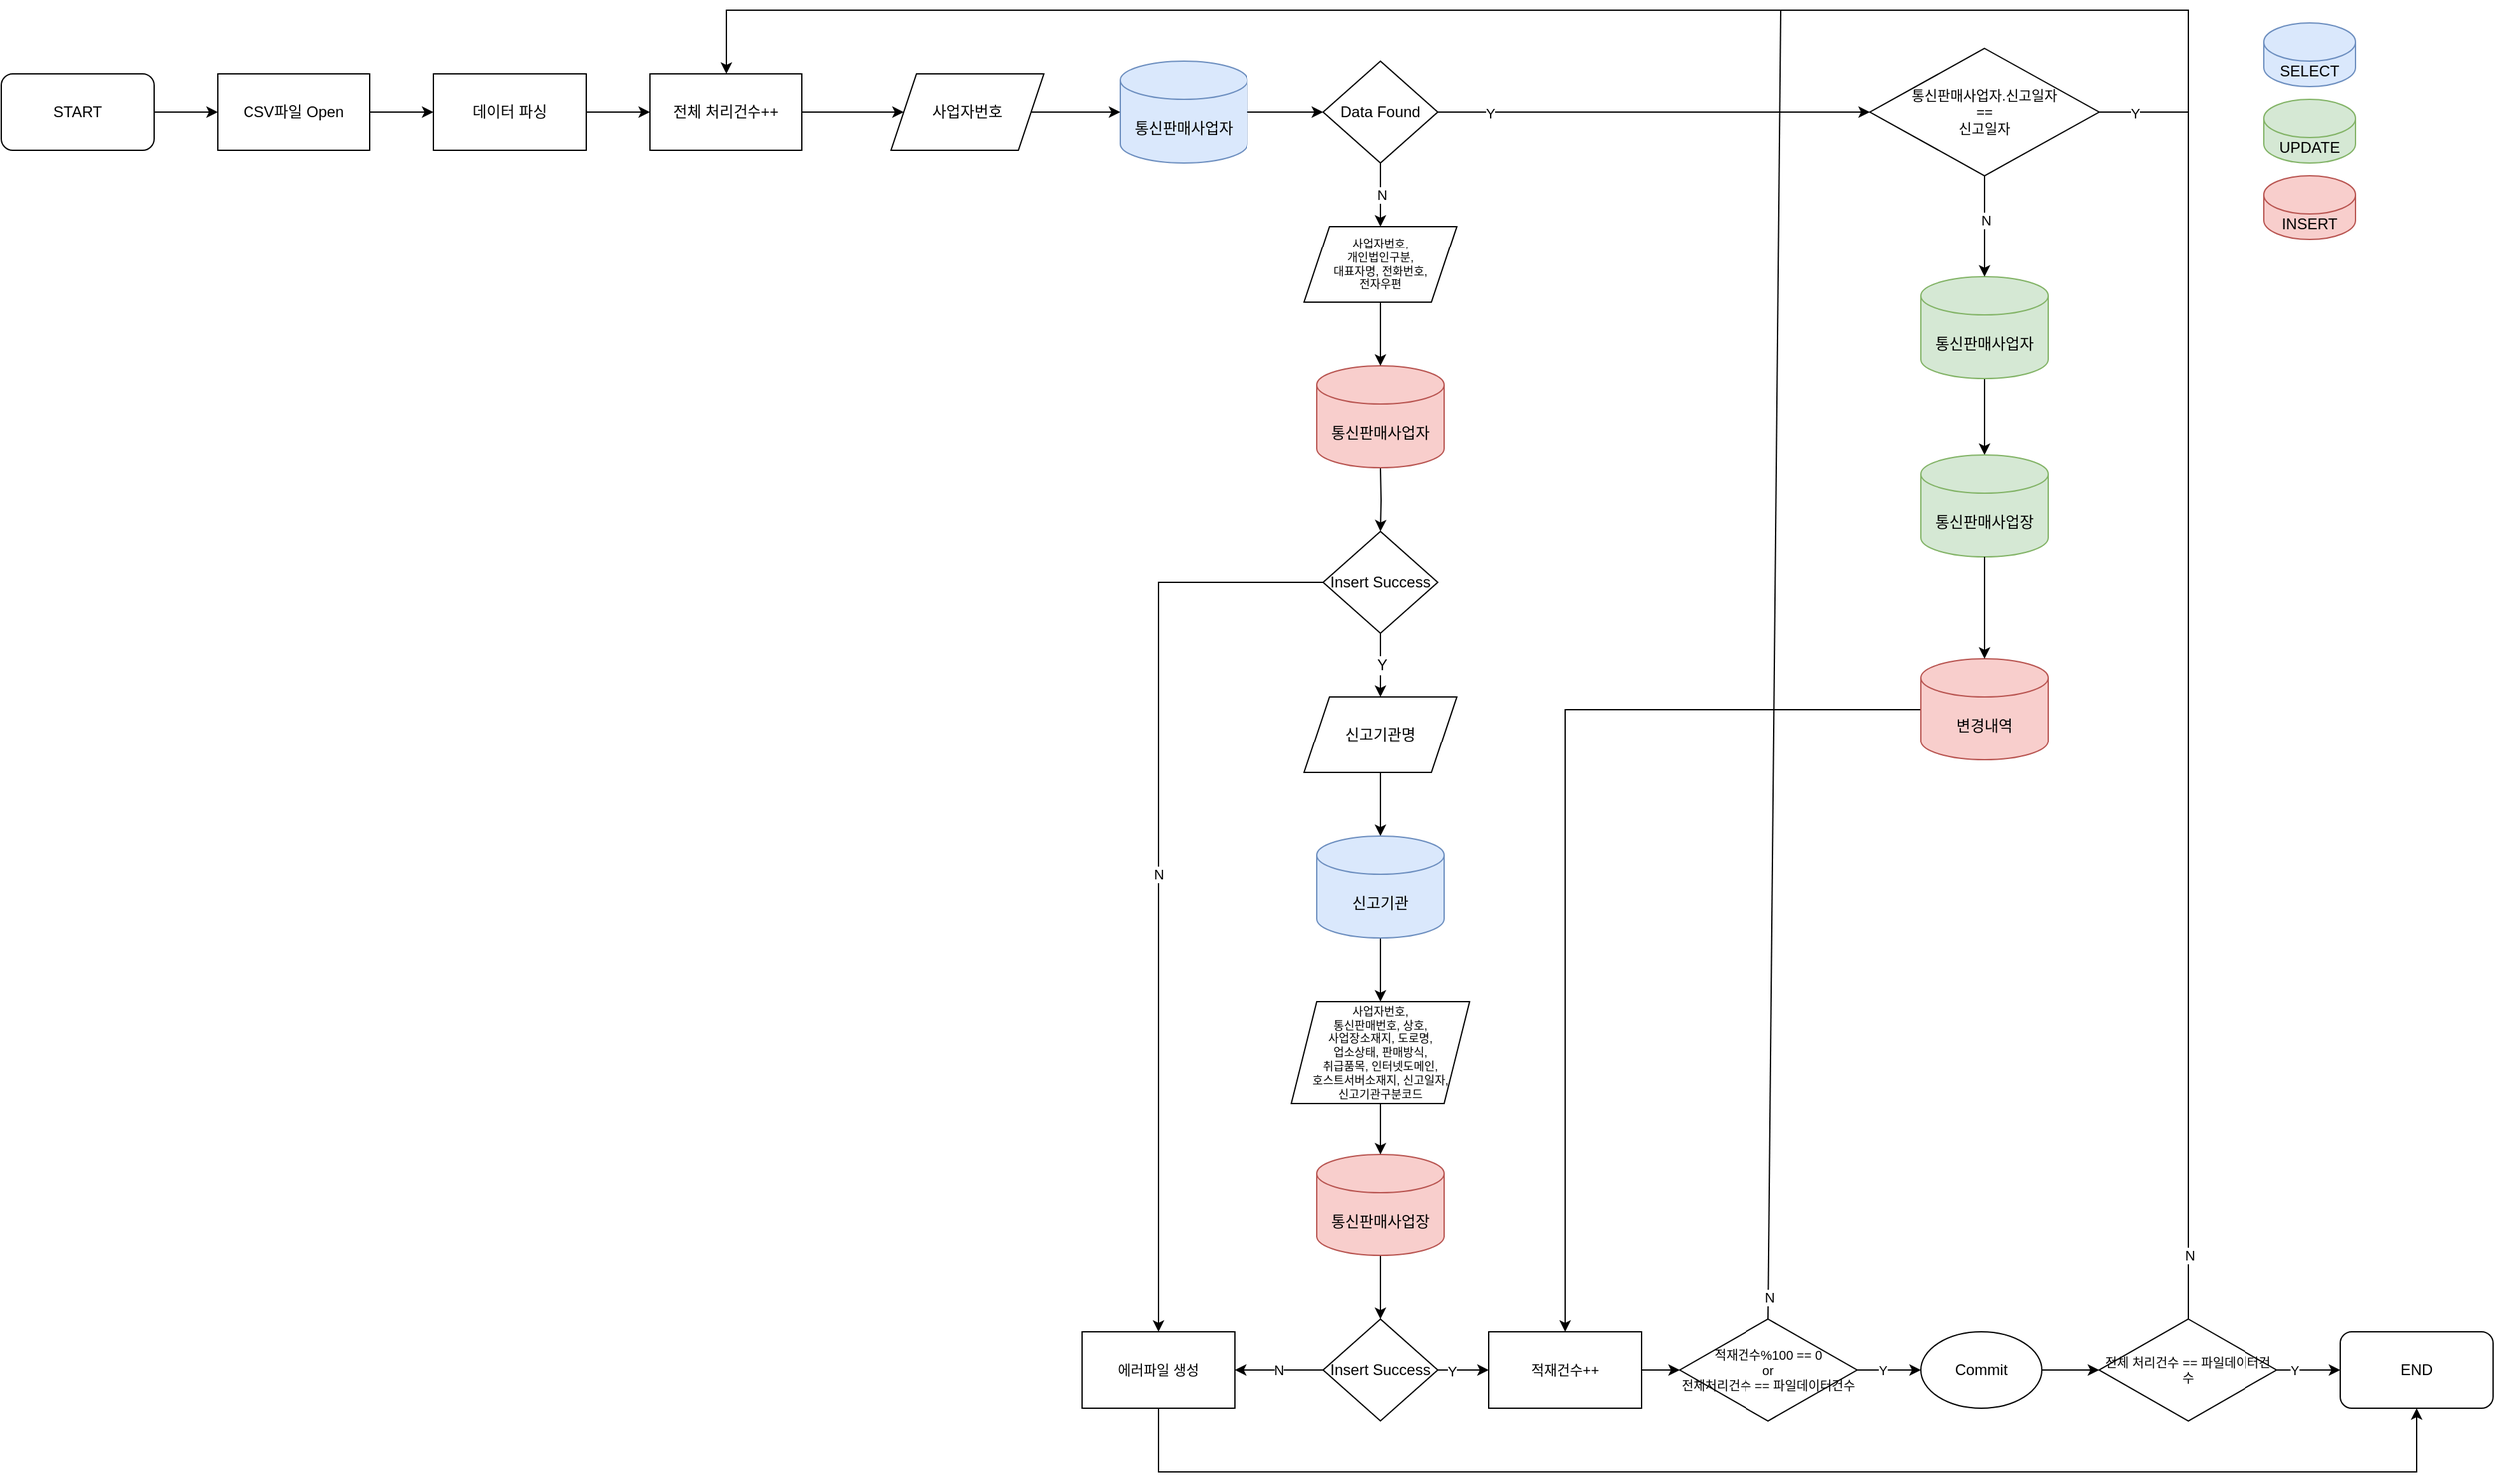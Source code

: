 <mxfile version="14.3.2" type="github">
  <diagram id="6a731a19-8d31-9384-78a2-239565b7b9f0" name="Page-1">
    <mxGraphModel dx="1261" dy="752" grid="1" gridSize="10" guides="1" tooltips="1" connect="1" arrows="1" fold="1" page="1" pageScale="1" pageWidth="2336" pageHeight="1654" background="none" math="0" shadow="0">
      <root>
        <mxCell id="0" />
        <mxCell id="1" parent="0" />
        <mxCell id="3wPFejk1XR7l_yjAUoGq-90" value="" style="edgeStyle=orthogonalEdgeStyle;rounded=0;orthogonalLoop=1;jettySize=auto;html=1;fontSize=12;" edge="1" parent="1" source="3wPFejk1XR7l_yjAUoGq-55" target="3wPFejk1XR7l_yjAUoGq-57">
          <mxGeometry relative="1" as="geometry" />
        </mxCell>
        <mxCell id="3wPFejk1XR7l_yjAUoGq-55" value="START" style="rounded=1;whiteSpace=wrap;html=1;" vertex="1" parent="1">
          <mxGeometry x="90" y="220" width="120" height="60" as="geometry" />
        </mxCell>
        <mxCell id="3wPFejk1XR7l_yjAUoGq-108" value="" style="edgeStyle=orthogonalEdgeStyle;rounded=0;orthogonalLoop=1;jettySize=auto;html=1;fontSize=10;" edge="1" parent="1" source="3wPFejk1XR7l_yjAUoGq-57" target="3wPFejk1XR7l_yjAUoGq-59">
          <mxGeometry relative="1" as="geometry" />
        </mxCell>
        <mxCell id="3wPFejk1XR7l_yjAUoGq-57" value="CSV파일 Open" style="rounded=0;whiteSpace=wrap;html=1;" vertex="1" parent="1">
          <mxGeometry x="260" y="220" width="120" height="60" as="geometry" />
        </mxCell>
        <mxCell id="3wPFejk1XR7l_yjAUoGq-109" value="" style="edgeStyle=orthogonalEdgeStyle;rounded=0;orthogonalLoop=1;jettySize=auto;html=1;fontSize=10;" edge="1" parent="1" source="3wPFejk1XR7l_yjAUoGq-59" target="3wPFejk1XR7l_yjAUoGq-107">
          <mxGeometry relative="1" as="geometry" />
        </mxCell>
        <mxCell id="3wPFejk1XR7l_yjAUoGq-59" value="데이터 파싱" style="rounded=0;whiteSpace=wrap;html=1;" vertex="1" parent="1">
          <mxGeometry x="430" y="220" width="120" height="60" as="geometry" />
        </mxCell>
        <mxCell id="3wPFejk1XR7l_yjAUoGq-71" value="" style="edgeStyle=orthogonalEdgeStyle;rounded=0;orthogonalLoop=1;jettySize=auto;html=1;" edge="1" parent="1" source="3wPFejk1XR7l_yjAUoGq-61" target="3wPFejk1XR7l_yjAUoGq-70">
          <mxGeometry relative="1" as="geometry" />
        </mxCell>
        <mxCell id="3wPFejk1XR7l_yjAUoGq-61" value="통신판매사업자" style="shape=cylinder3;whiteSpace=wrap;html=1;boundedLbl=1;backgroundOutline=1;size=15;fillColor=#dae8fc;strokeColor=#6c8ebf;" vertex="1" parent="1">
          <mxGeometry x="970" y="210" width="100" height="80" as="geometry" />
        </mxCell>
        <mxCell id="3wPFejk1XR7l_yjAUoGq-69" value="" style="edgeStyle=orthogonalEdgeStyle;rounded=0;orthogonalLoop=1;jettySize=auto;html=1;entryX=0;entryY=0.5;entryDx=0;entryDy=0;entryPerimeter=0;" edge="1" parent="1" source="3wPFejk1XR7l_yjAUoGq-67" target="3wPFejk1XR7l_yjAUoGq-61">
          <mxGeometry relative="1" as="geometry" />
        </mxCell>
        <mxCell id="3wPFejk1XR7l_yjAUoGq-67" value="사업자번호" style="shape=parallelogram;perimeter=parallelogramPerimeter;whiteSpace=wrap;html=1;fixedSize=1;" vertex="1" parent="1">
          <mxGeometry x="790" y="220" width="120" height="60" as="geometry" />
        </mxCell>
        <mxCell id="3wPFejk1XR7l_yjAUoGq-83" value="N" style="edgeStyle=orthogonalEdgeStyle;rounded=0;orthogonalLoop=1;jettySize=auto;html=1;" edge="1" parent="1" source="3wPFejk1XR7l_yjAUoGq-70">
          <mxGeometry relative="1" as="geometry">
            <mxPoint x="1175" y="340" as="targetPoint" />
          </mxGeometry>
        </mxCell>
        <mxCell id="3wPFejk1XR7l_yjAUoGq-112" value="" style="edgeStyle=orthogonalEdgeStyle;rounded=0;orthogonalLoop=1;jettySize=auto;html=1;fontSize=11;entryX=0;entryY=0.5;entryDx=0;entryDy=0;" edge="1" parent="1" source="3wPFejk1XR7l_yjAUoGq-70" target="3wPFejk1XR7l_yjAUoGq-149">
          <mxGeometry relative="1" as="geometry">
            <mxPoint x="1390" y="250" as="targetPoint" />
          </mxGeometry>
        </mxCell>
        <mxCell id="3wPFejk1XR7l_yjAUoGq-138" value="Y" style="edgeLabel;html=1;align=center;verticalAlign=middle;resizable=0;points=[];fontSize=11;" vertex="1" connectable="0" parent="3wPFejk1XR7l_yjAUoGq-112">
          <mxGeometry x="-0.758" y="-1" relative="1" as="geometry">
            <mxPoint as="offset" />
          </mxGeometry>
        </mxCell>
        <mxCell id="3wPFejk1XR7l_yjAUoGq-70" value="Data Found" style="rhombus;whiteSpace=wrap;html=1;" vertex="1" parent="1">
          <mxGeometry x="1130" y="210" width="90" height="80" as="geometry" />
        </mxCell>
        <mxCell id="3wPFejk1XR7l_yjAUoGq-80" value="" style="edgeStyle=orthogonalEdgeStyle;rounded=0;orthogonalLoop=1;jettySize=auto;html=1;" edge="1" parent="1" target="3wPFejk1XR7l_yjAUoGq-79">
          <mxGeometry relative="1" as="geometry">
            <mxPoint x="1175" y="530" as="sourcePoint" />
          </mxGeometry>
        </mxCell>
        <mxCell id="3wPFejk1XR7l_yjAUoGq-93" value="Y" style="edgeStyle=orthogonalEdgeStyle;rounded=0;orthogonalLoop=1;jettySize=auto;html=1;fontSize=12;" edge="1" parent="1" source="3wPFejk1XR7l_yjAUoGq-79">
          <mxGeometry relative="1" as="geometry">
            <mxPoint x="1175" y="710" as="targetPoint" />
          </mxGeometry>
        </mxCell>
        <mxCell id="3wPFejk1XR7l_yjAUoGq-79" value="Insert Success" style="rhombus;whiteSpace=wrap;html=1;" vertex="1" parent="1">
          <mxGeometry x="1130" y="580" width="90" height="80" as="geometry" />
        </mxCell>
        <mxCell id="3wPFejk1XR7l_yjAUoGq-97" value="" style="edgeStyle=orthogonalEdgeStyle;rounded=0;orthogonalLoop=1;jettySize=auto;html=1;fontSize=12;" edge="1" parent="1" source="3wPFejk1XR7l_yjAUoGq-91" target="3wPFejk1XR7l_yjAUoGq-96">
          <mxGeometry relative="1" as="geometry" />
        </mxCell>
        <mxCell id="3wPFejk1XR7l_yjAUoGq-91" value="통신판매사업장" style="shape=cylinder3;whiteSpace=wrap;html=1;boundedLbl=1;backgroundOutline=1;size=15;fillColor=#f8cecc;strokeColor=#b85450;" vertex="1" parent="1">
          <mxGeometry x="1125" y="1070" width="100" height="80" as="geometry" />
        </mxCell>
        <mxCell id="3wPFejk1XR7l_yjAUoGq-94" value="" style="edgeStyle=orthogonalEdgeStyle;rounded=0;orthogonalLoop=1;jettySize=auto;html=1;fontSize=12;" edge="1" parent="1" source="3wPFejk1XR7l_yjAUoGq-92" target="3wPFejk1XR7l_yjAUoGq-91">
          <mxGeometry relative="1" as="geometry" />
        </mxCell>
        <mxCell id="3wPFejk1XR7l_yjAUoGq-92" value="&lt;font style=&quot;font-size: 9px&quot;&gt;사업자번호, &lt;br&gt;통신판매번호, 상호,&lt;br&gt;사업장소재지, 도로명,&lt;br&gt;업소상태, 판매방식,&lt;br&gt;취급품목, 인터넷도메인,&lt;br&gt;호스트서버소재지, 신고일자,&lt;br&gt;신고기관구분코드&lt;br&gt;&lt;/font&gt;" style="shape=parallelogram;perimeter=parallelogramPerimeter;whiteSpace=wrap;html=1;fixedSize=1;fontSize=9;" vertex="1" parent="1">
          <mxGeometry x="1105" y="950" width="140" height="80" as="geometry" />
        </mxCell>
        <mxCell id="3wPFejk1XR7l_yjAUoGq-118" value="N" style="edgeStyle=orthogonalEdgeStyle;rounded=0;orthogonalLoop=1;jettySize=auto;html=1;fontSize=11;" edge="1" parent="1" source="3wPFejk1XR7l_yjAUoGq-96" target="3wPFejk1XR7l_yjAUoGq-117">
          <mxGeometry relative="1" as="geometry" />
        </mxCell>
        <mxCell id="3wPFejk1XR7l_yjAUoGq-96" value="Insert Success" style="rhombus;whiteSpace=wrap;html=1;" vertex="1" parent="1">
          <mxGeometry x="1130" y="1200" width="90" height="80" as="geometry" />
        </mxCell>
        <mxCell id="3wPFejk1XR7l_yjAUoGq-125" value="" style="edgeStyle=orthogonalEdgeStyle;rounded=0;orthogonalLoop=1;jettySize=auto;html=1;fontSize=11;" edge="1" parent="1" source="3wPFejk1XR7l_yjAUoGq-98">
          <mxGeometry relative="1" as="geometry">
            <mxPoint x="1740" y="1240" as="targetPoint" />
          </mxGeometry>
        </mxCell>
        <mxCell id="3wPFejk1XR7l_yjAUoGq-98" value="Commit" style="ellipse;whiteSpace=wrap;html=1;fontSize=12;" vertex="1" parent="1">
          <mxGeometry x="1600" y="1210" width="95" height="60" as="geometry" />
        </mxCell>
        <mxCell id="3wPFejk1XR7l_yjAUoGq-105" value="" style="edgeStyle=orthogonalEdgeStyle;rounded=0;orthogonalLoop=1;jettySize=auto;html=1;fontSize=10;" edge="1" parent="1" source="3wPFejk1XR7l_yjAUoGq-102" target="3wPFejk1XR7l_yjAUoGq-104">
          <mxGeometry relative="1" as="geometry" />
        </mxCell>
        <mxCell id="3wPFejk1XR7l_yjAUoGq-106" value="Y" style="edgeLabel;html=1;align=center;verticalAlign=middle;resizable=0;points=[];fontSize=10;" vertex="1" connectable="0" parent="3wPFejk1XR7l_yjAUoGq-105">
          <mxGeometry x="-0.442" relative="1" as="geometry">
            <mxPoint as="offset" />
          </mxGeometry>
        </mxCell>
        <mxCell id="3wPFejk1XR7l_yjAUoGq-102" value="전체 처리건수 == 파일데이터건수" style="rhombus;whiteSpace=wrap;html=1;fontSize=10;" vertex="1" parent="1">
          <mxGeometry x="1740" y="1200" width="140" height="80" as="geometry" />
        </mxCell>
        <mxCell id="3wPFejk1XR7l_yjAUoGq-104" value="END" style="rounded=1;whiteSpace=wrap;html=1;" vertex="1" parent="1">
          <mxGeometry x="1930" y="1210" width="120" height="60" as="geometry" />
        </mxCell>
        <mxCell id="3wPFejk1XR7l_yjAUoGq-157" value="" style="edgeStyle=orthogonalEdgeStyle;rounded=0;orthogonalLoop=1;jettySize=auto;html=1;fontSize=11;" edge="1" parent="1" source="3wPFejk1XR7l_yjAUoGq-107" target="3wPFejk1XR7l_yjAUoGq-67">
          <mxGeometry relative="1" as="geometry" />
        </mxCell>
        <mxCell id="3wPFejk1XR7l_yjAUoGq-107" value="전체 처리건수++" style="rounded=0;whiteSpace=wrap;html=1;" vertex="1" parent="1">
          <mxGeometry x="600" y="220" width="120" height="60" as="geometry" />
        </mxCell>
        <mxCell id="3wPFejk1XR7l_yjAUoGq-114" value="" style="edgeStyle=orthogonalEdgeStyle;rounded=0;orthogonalLoop=1;jettySize=auto;html=1;fontSize=10;" edge="1" parent="1" source="3wPFejk1XR7l_yjAUoGq-111" target="3wPFejk1XR7l_yjAUoGq-113">
          <mxGeometry relative="1" as="geometry" />
        </mxCell>
        <mxCell id="3wPFejk1XR7l_yjAUoGq-111" value="통신판매사업자" style="shape=cylinder3;whiteSpace=wrap;html=1;boundedLbl=1;backgroundOutline=1;size=15;fillColor=#d5e8d4;strokeColor=#82b366;" vertex="1" parent="1">
          <mxGeometry x="1600" y="380" width="100" height="80" as="geometry" />
        </mxCell>
        <mxCell id="3wPFejk1XR7l_yjAUoGq-113" value="통신판매사업장" style="shape=cylinder3;whiteSpace=wrap;html=1;boundedLbl=1;backgroundOutline=1;size=15;fillColor=#d5e8d4;strokeColor=#82b366;" vertex="1" parent="1">
          <mxGeometry x="1600" y="520" width="100" height="80" as="geometry" />
        </mxCell>
        <mxCell id="3wPFejk1XR7l_yjAUoGq-115" value="" style="endArrow=classic;html=1;fontSize=10;exitX=0;exitY=0.5;exitDx=0;exitDy=0;exitPerimeter=0;rounded=0;" edge="1" parent="1" source="3wPFejk1XR7l_yjAUoGq-152" target="3wPFejk1XR7l_yjAUoGq-158">
          <mxGeometry width="50" height="50" relative="1" as="geometry">
            <mxPoint x="1380" y="490" as="sourcePoint" />
            <mxPoint x="1500" y="830" as="targetPoint" />
            <Array as="points">
              <mxPoint x="1320" y="720" />
            </Array>
          </mxGeometry>
        </mxCell>
        <mxCell id="3wPFejk1XR7l_yjAUoGq-117" value="에러파일 생성" style="rounded=0;whiteSpace=wrap;html=1;fontSize=11;" vertex="1" parent="1">
          <mxGeometry x="940" y="1210" width="120" height="60" as="geometry" />
        </mxCell>
        <mxCell id="3wPFejk1XR7l_yjAUoGq-119" value="N" style="endArrow=classic;html=1;fontSize=11;exitX=0;exitY=0.5;exitDx=0;exitDy=0;entryX=0.5;entryY=0;entryDx=0;entryDy=0;rounded=0;" edge="1" parent="1" source="3wPFejk1XR7l_yjAUoGq-79" target="3wPFejk1XR7l_yjAUoGq-117">
          <mxGeometry width="50" height="50" relative="1" as="geometry">
            <mxPoint x="1120" y="860" as="sourcePoint" />
            <mxPoint x="990" y="990" as="targetPoint" />
            <Array as="points">
              <mxPoint x="1000" y="620" />
            </Array>
          </mxGeometry>
        </mxCell>
        <mxCell id="3wPFejk1XR7l_yjAUoGq-120" value="" style="endArrow=classic;html=1;fontSize=11;exitX=0.5;exitY=1;exitDx=0;exitDy=0;entryX=0.5;entryY=1;entryDx=0;entryDy=0;rounded=0;" edge="1" parent="1" source="3wPFejk1XR7l_yjAUoGq-117" target="3wPFejk1XR7l_yjAUoGq-104">
          <mxGeometry width="50" height="50" relative="1" as="geometry">
            <mxPoint x="1250" y="1180" as="sourcePoint" />
            <mxPoint x="1300" y="1130" as="targetPoint" />
            <Array as="points">
              <mxPoint x="1000" y="1320" />
              <mxPoint x="1990" y="1320" />
            </Array>
          </mxGeometry>
        </mxCell>
        <mxCell id="3wPFejk1XR7l_yjAUoGq-121" value="SELECT" style="shape=cylinder3;whiteSpace=wrap;html=1;boundedLbl=1;backgroundOutline=1;size=15;fillColor=#dae8fc;strokeColor=#6c8ebf;" vertex="1" parent="1">
          <mxGeometry x="1870" y="180" width="72" height="50" as="geometry" />
        </mxCell>
        <mxCell id="3wPFejk1XR7l_yjAUoGq-122" value="UPDATE" style="shape=cylinder3;whiteSpace=wrap;html=1;boundedLbl=1;backgroundOutline=1;size=15;fillColor=#d5e8d4;strokeColor=#82b366;" vertex="1" parent="1">
          <mxGeometry x="1870" y="240" width="72" height="50" as="geometry" />
        </mxCell>
        <mxCell id="3wPFejk1XR7l_yjAUoGq-123" value="INSERT" style="shape=cylinder3;whiteSpace=wrap;html=1;boundedLbl=1;backgroundOutline=1;size=15;fillColor=#f8cecc;strokeColor=#b85450;" vertex="1" parent="1">
          <mxGeometry x="1870" y="300" width="72" height="50" as="geometry" />
        </mxCell>
        <mxCell id="3wPFejk1XR7l_yjAUoGq-127" value="" style="endArrow=classic;html=1;fontSize=11;exitX=0.5;exitY=0;exitDx=0;exitDy=0;rounded=0;entryX=0.5;entryY=0;entryDx=0;entryDy=0;" edge="1" parent="1" source="3wPFejk1XR7l_yjAUoGq-102" target="3wPFejk1XR7l_yjAUoGq-107">
          <mxGeometry width="50" height="50" relative="1" as="geometry">
            <mxPoint x="1540" y="1120" as="sourcePoint" />
            <mxPoint x="830" y="90" as="targetPoint" />
            <Array as="points">
              <mxPoint x="1810" y="170" />
              <mxPoint x="660" y="170" />
            </Array>
          </mxGeometry>
        </mxCell>
        <mxCell id="3wPFejk1XR7l_yjAUoGq-130" value="N" style="edgeLabel;html=1;align=center;verticalAlign=middle;resizable=0;points=[];fontSize=11;" vertex="1" connectable="0" parent="3wPFejk1XR7l_yjAUoGq-127">
          <mxGeometry x="-0.955" y="-1" relative="1" as="geometry">
            <mxPoint as="offset" />
          </mxGeometry>
        </mxCell>
        <mxCell id="3wPFejk1XR7l_yjAUoGq-133" value="" style="edgeStyle=orthogonalEdgeStyle;rounded=0;orthogonalLoop=1;jettySize=auto;html=1;fontSize=11;" edge="1" parent="1" source="3wPFejk1XR7l_yjAUoGq-131" target="3wPFejk1XR7l_yjAUoGq-98">
          <mxGeometry relative="1" as="geometry" />
        </mxCell>
        <mxCell id="3wPFejk1XR7l_yjAUoGq-134" value="Y" style="edgeLabel;html=1;align=center;verticalAlign=middle;resizable=0;points=[];fontSize=10;" vertex="1" connectable="0" parent="3wPFejk1XR7l_yjAUoGq-133">
          <mxGeometry x="-0.2" relative="1" as="geometry">
            <mxPoint as="offset" />
          </mxGeometry>
        </mxCell>
        <mxCell id="3wPFejk1XR7l_yjAUoGq-131" value="적재건수%100 == 0&lt;br&gt;or&lt;br&gt;전체처리건수 == 파일데이터건수" style="rhombus;whiteSpace=wrap;html=1;fontSize=10;" vertex="1" parent="1">
          <mxGeometry x="1410" y="1200" width="140" height="80" as="geometry" />
        </mxCell>
        <mxCell id="3wPFejk1XR7l_yjAUoGq-136" value="" style="endArrow=none;html=1;fontSize=10;exitX=0.5;exitY=0;exitDx=0;exitDy=0;" edge="1" parent="1" source="3wPFejk1XR7l_yjAUoGq-131">
          <mxGeometry width="50" height="50" relative="1" as="geometry">
            <mxPoint x="1510" y="290" as="sourcePoint" />
            <mxPoint x="1490" y="170" as="targetPoint" />
          </mxGeometry>
        </mxCell>
        <mxCell id="3wPFejk1XR7l_yjAUoGq-140" value="N" style="edgeLabel;html=1;align=center;verticalAlign=middle;resizable=0;points=[];fontSize=11;" vertex="1" connectable="0" parent="3wPFejk1XR7l_yjAUoGq-136">
          <mxGeometry x="-0.966" y="-1" relative="1" as="geometry">
            <mxPoint as="offset" />
          </mxGeometry>
        </mxCell>
        <mxCell id="3wPFejk1XR7l_yjAUoGq-142" value="" style="edgeStyle=orthogonalEdgeStyle;rounded=0;orthogonalLoop=1;jettySize=auto;html=1;fontSize=12;" edge="1" parent="1" source="3wPFejk1XR7l_yjAUoGq-143" target="3wPFejk1XR7l_yjAUoGq-145">
          <mxGeometry relative="1" as="geometry" />
        </mxCell>
        <mxCell id="3wPFejk1XR7l_yjAUoGq-143" value="신고기관명" style="shape=parallelogram;perimeter=parallelogramPerimeter;whiteSpace=wrap;html=1;fixedSize=1;fontSize=12;" vertex="1" parent="1">
          <mxGeometry x="1115" y="710" width="120" height="60" as="geometry" />
        </mxCell>
        <mxCell id="3wPFejk1XR7l_yjAUoGq-144" value="" style="edgeStyle=orthogonalEdgeStyle;rounded=0;orthogonalLoop=1;jettySize=auto;html=1;fontSize=12;" edge="1" parent="1" source="3wPFejk1XR7l_yjAUoGq-145">
          <mxGeometry relative="1" as="geometry">
            <mxPoint x="1175" y="950" as="targetPoint" />
          </mxGeometry>
        </mxCell>
        <mxCell id="3wPFejk1XR7l_yjAUoGq-145" value="신고기관" style="shape=cylinder3;whiteSpace=wrap;html=1;boundedLbl=1;backgroundOutline=1;size=15;fillColor=#dae8fc;strokeColor=#6c8ebf;" vertex="1" parent="1">
          <mxGeometry x="1125" y="820" width="100" height="80" as="geometry" />
        </mxCell>
        <mxCell id="3wPFejk1XR7l_yjAUoGq-146" value="통신판매사업자" style="shape=cylinder3;whiteSpace=wrap;html=1;boundedLbl=1;backgroundOutline=1;size=15;fillColor=#f8cecc;strokeColor=#b85450;" vertex="1" parent="1">
          <mxGeometry x="1125" y="450" width="100" height="80" as="geometry" />
        </mxCell>
        <mxCell id="3wPFejk1XR7l_yjAUoGq-147" value="" style="edgeStyle=orthogonalEdgeStyle;rounded=0;orthogonalLoop=1;jettySize=auto;html=1;fontSize=12;" edge="1" parent="1" source="3wPFejk1XR7l_yjAUoGq-148" target="3wPFejk1XR7l_yjAUoGq-146">
          <mxGeometry relative="1" as="geometry" />
        </mxCell>
        <mxCell id="3wPFejk1XR7l_yjAUoGq-148" value="&lt;font style=&quot;font-size: 9px&quot;&gt;사업자번호, &lt;br&gt;개인법인구분, &lt;br style=&quot;font-size: 9px&quot;&gt;대표자명, 전화번호, &lt;br&gt;전자우편&lt;/font&gt;" style="shape=parallelogram;perimeter=parallelogramPerimeter;whiteSpace=wrap;html=1;fixedSize=1;fontSize=9;" vertex="1" parent="1">
          <mxGeometry x="1115" y="340" width="120" height="60" as="geometry" />
        </mxCell>
        <mxCell id="3wPFejk1XR7l_yjAUoGq-150" value="" style="edgeStyle=orthogonalEdgeStyle;rounded=0;orthogonalLoop=1;jettySize=auto;html=1;fontSize=11;" edge="1" parent="1" source="3wPFejk1XR7l_yjAUoGq-149" target="3wPFejk1XR7l_yjAUoGq-111">
          <mxGeometry relative="1" as="geometry" />
        </mxCell>
        <mxCell id="3wPFejk1XR7l_yjAUoGq-151" value="N" style="edgeLabel;html=1;align=center;verticalAlign=middle;resizable=0;points=[];fontSize=11;" vertex="1" connectable="0" parent="3wPFejk1XR7l_yjAUoGq-150">
          <mxGeometry x="-0.125" y="1" relative="1" as="geometry">
            <mxPoint as="offset" />
          </mxGeometry>
        </mxCell>
        <mxCell id="3wPFejk1XR7l_yjAUoGq-149" value="통신판매사업자.신고일자&lt;br&gt;==&lt;br&gt;신고일자" style="rhombus;whiteSpace=wrap;html=1;fontSize=11;" vertex="1" parent="1">
          <mxGeometry x="1560" y="200" width="180" height="100" as="geometry" />
        </mxCell>
        <mxCell id="3wPFejk1XR7l_yjAUoGq-152" value="변경내역" style="shape=cylinder3;whiteSpace=wrap;html=1;boundedLbl=1;backgroundOutline=1;size=15;fillColor=#f8cecc;strokeColor=#b85450;" vertex="1" parent="1">
          <mxGeometry x="1600" y="680" width="100" height="80" as="geometry" />
        </mxCell>
        <mxCell id="3wPFejk1XR7l_yjAUoGq-153" value="" style="endArrow=classic;html=1;fontSize=10;exitX=0.5;exitY=1;exitDx=0;exitDy=0;exitPerimeter=0;" edge="1" parent="1" source="3wPFejk1XR7l_yjAUoGq-113" target="3wPFejk1XR7l_yjAUoGq-152">
          <mxGeometry width="50" height="50" relative="1" as="geometry">
            <mxPoint x="1650" y="600" as="sourcePoint" />
            <mxPoint x="1647.594" y="1210.0" as="targetPoint" />
          </mxGeometry>
        </mxCell>
        <mxCell id="3wPFejk1XR7l_yjAUoGq-155" value="" style="endArrow=none;html=1;fontSize=11;" edge="1" parent="1">
          <mxGeometry width="50" height="50" relative="1" as="geometry">
            <mxPoint x="1740" y="250" as="sourcePoint" />
            <mxPoint x="1810" y="250" as="targetPoint" />
          </mxGeometry>
        </mxCell>
        <mxCell id="3wPFejk1XR7l_yjAUoGq-156" value="Y" style="edgeLabel;html=1;align=center;verticalAlign=middle;resizable=0;points=[];fontSize=11;" vertex="1" connectable="0" parent="3wPFejk1XR7l_yjAUoGq-155">
          <mxGeometry x="-0.2" y="-1" relative="1" as="geometry">
            <mxPoint as="offset" />
          </mxGeometry>
        </mxCell>
        <mxCell id="3wPFejk1XR7l_yjAUoGq-161" value="" style="edgeStyle=orthogonalEdgeStyle;rounded=0;orthogonalLoop=1;jettySize=auto;html=1;fontSize=11;" edge="1" parent="1" source="3wPFejk1XR7l_yjAUoGq-158" target="3wPFejk1XR7l_yjAUoGq-131">
          <mxGeometry relative="1" as="geometry" />
        </mxCell>
        <mxCell id="3wPFejk1XR7l_yjAUoGq-158" value="적재건수++" style="rounded=0;whiteSpace=wrap;html=1;fontSize=11;" vertex="1" parent="1">
          <mxGeometry x="1260" y="1210" width="120" height="60" as="geometry" />
        </mxCell>
        <mxCell id="3wPFejk1XR7l_yjAUoGq-159" value="" style="edgeStyle=orthogonalEdgeStyle;rounded=0;orthogonalLoop=1;jettySize=auto;html=1;fontSize=11;" edge="1" parent="1" source="3wPFejk1XR7l_yjAUoGq-96" target="3wPFejk1XR7l_yjAUoGq-158">
          <mxGeometry relative="1" as="geometry">
            <mxPoint x="1220" y="1240" as="sourcePoint" />
            <mxPoint x="1390" y="1240" as="targetPoint" />
          </mxGeometry>
        </mxCell>
        <mxCell id="3wPFejk1XR7l_yjAUoGq-160" value="Y" style="edgeLabel;html=1;align=center;verticalAlign=middle;resizable=0;points=[];fontSize=11;" vertex="1" connectable="0" parent="3wPFejk1XR7l_yjAUoGq-159">
          <mxGeometry x="-0.48" y="-1" relative="1" as="geometry">
            <mxPoint as="offset" />
          </mxGeometry>
        </mxCell>
      </root>
    </mxGraphModel>
  </diagram>
</mxfile>
